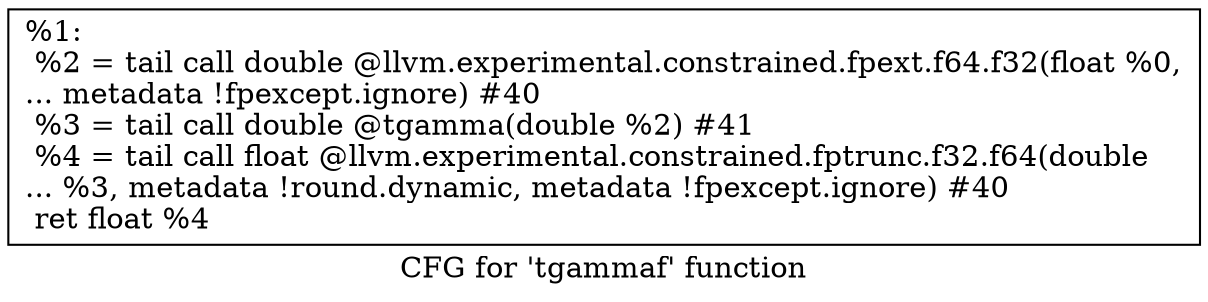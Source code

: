 digraph "CFG for 'tgammaf' function" {
	label="CFG for 'tgammaf' function";

	Node0x187deb0 [shape=record,label="{%1:\l  %2 = tail call double @llvm.experimental.constrained.fpext.f64.f32(float %0,\l... metadata !fpexcept.ignore) #40\l  %3 = tail call double @tgamma(double %2) #41\l  %4 = tail call float @llvm.experimental.constrained.fptrunc.f32.f64(double\l... %3, metadata !round.dynamic, metadata !fpexcept.ignore) #40\l  ret float %4\l}"];
}
